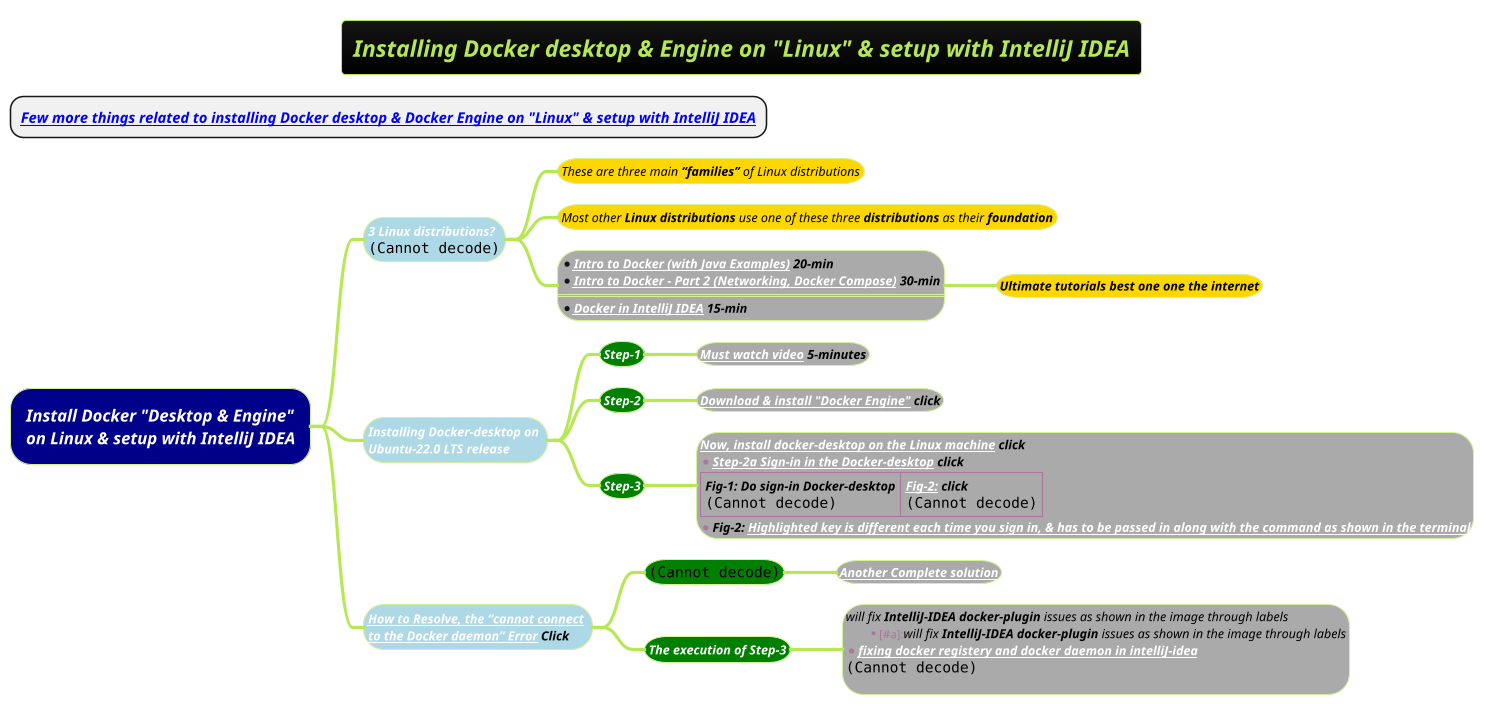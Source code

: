 @startmindmap
title =<i><size:18>Installing Docker desktop & Engine on "Linux" & setup with IntelliJ IDEA
* <b><i>[[docs/3-devops/linux.adoc Few more things related to installing Docker desktop & Docker Engine on "Linux" & setup with IntelliJ IDEA]]
!theme hacker

*[#darkblue] <color #white><i>Install Docker "Desktop & Engine"\n<color #white><i>on Linux & setup with IntelliJ IDEA
**[#lightblue] <color #white><i><size:12>3 Linux distributions?\n<img:images/redhat-debian-and-suse.png>
***[#gold] <color #black><i><size:12>These are three main **“families”** of Linux distributions
***[#gold] <color #black><i><size:12>Most other **Linux distributions** use one of these three **distributions** as their <b>foundation
***[#a]:*<color #black><i><size:12><b>[[https://www.youtube.com/watch?v=FzwIs2jMESM&t=1060s&ab_channel=JetBrains Intro to Docker (with Java Examples)]] 20-min
*<color #black><i><size:12><b>[[https://www.youtube.com/watch?v=_m9JYAvFB8s&ab_channel=JetBrains Intro to Docker - Part 2 (Networking, Docker Compose)]] 30-min
====
*<color #black><i><size:12><b>[[https://www.youtube.com/watch?v=ck6xQqSOlpw&t=729s&ab_channel=IntelliJIDEAbyJetBrains Docker in IntelliJ IDEA]] 15-min;

****[#gold] <color #black><i><size:12><b>Ultimate tutorials best one one the internet

**[#lightblue] <color #white><i><size:12>Installing Docker-desktop on \n<color #white><i><size:12>Ubuntu-22.0 LTS release
***[#green] <color #white><i><size:12><b>Step-1
****[#a] <color #black><i><size:12><b>[[https://www.youtube.com/watch?v=Vplj9b0L_1Y&ab_channel=Abstractprogrammer Must watch video]] 5-minutes
***[#green] <color #white><i><size:12><b>Step-2
****[#a] <color #black><i><size:12><b>[[https://docs.docker.com/engine/install/ubuntu/ Download & install "Docker Engine"]] click
***[#green] <color #white><i><size:12><b>Step-3
****[#a]:<color #black><i><size:12><b>[[https://docs.docker.com/desktop/install/linux-install/ Now, install docker-desktop on the Linux machine]] click
*<color #black><i><size:12><b>[[https://docs.docker.com/desktop/get-started/#credentials-management-for-linux-users Step-2a Sign-in in the Docker-desktop]] click
|<color #black><i><size:12><b>Fig-1: Do sign-in Docker-desktop\n<img:images/docker-desktop-sign-in.png>|<color #black><i><size:12><b>[[docs/3-devops/images/docker-desktop-signin-key.png Fig-2:]] click \n<img:images/docker-desktop-signin-key.png{scale=.38}>|
*<color #black><i><size:12><b>Fig-2: [[docs/3-devops/images/docker-desktop-signin-key.png Highlighted key is different each time you sign in, & has to be passed in along with the command as shown in the terminal]];
**[#lightblue] <color #black><i><size:12>[[https://phoenixnap.com/kb/cannot-connect-to-the-docker-daemon-error How to Resolve, the “cannot connect]] \n<color #black><i><size:12>[[https://phoenixnap.com/kb/cannot-connect-to-the-docker-daemon-error to the Docker daemon” Error]] Click
***[#green] <color #white><i><size:12><b><img:images/docker-demon-error-fix.png{scale=.9}>
****[#a] <color #white><i><size:12><b>[[docs/3-devops/images/img_4.png Another Complete solution]]

***[#green] <color #white><i><size:12><b>The execution of Step-3
****[#a]:<color #black><i><size:12>will fix **IntelliJ-IDEA docker-plugin** issues as shown in the image through labels
****[#a]:<color #black><i><size:12>will fix **IntelliJ-IDEA docker-plugin** issues as shown in the image through labels
*<b><color #black><i><size:12>[[docker-register-and-docker-dameon.png fixing docker registery and docker daemon in intelliJ-idea]]
<img:images/docker-register-and-docker-dameon.png{scale=.9}>
;




@endmindmap
